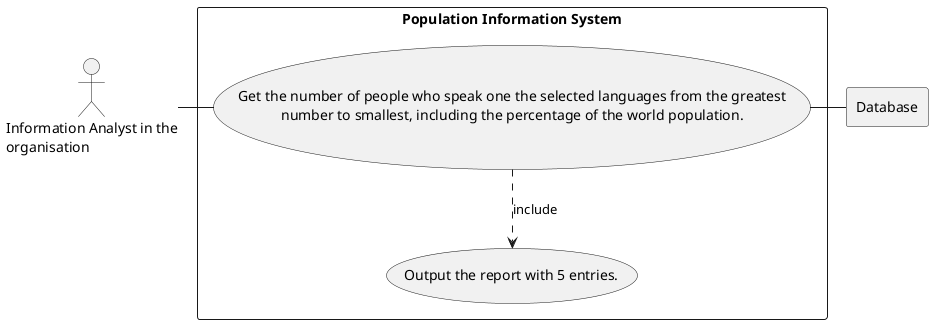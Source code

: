 @startuml

actor Member as "Information Analyst in the
organisation"

rectangle Database

rectangle "Population Information System" {
    usecase UC30 as "Get the number of people who speak one the selected languages from the greatest
    number to smallest, including the percentage of the world population."

    usecase UCa as "Output the report with 5 entries."

    Member - UC30
    UC30 ..> UCa : include
    UC30 - Database
}

@enduml